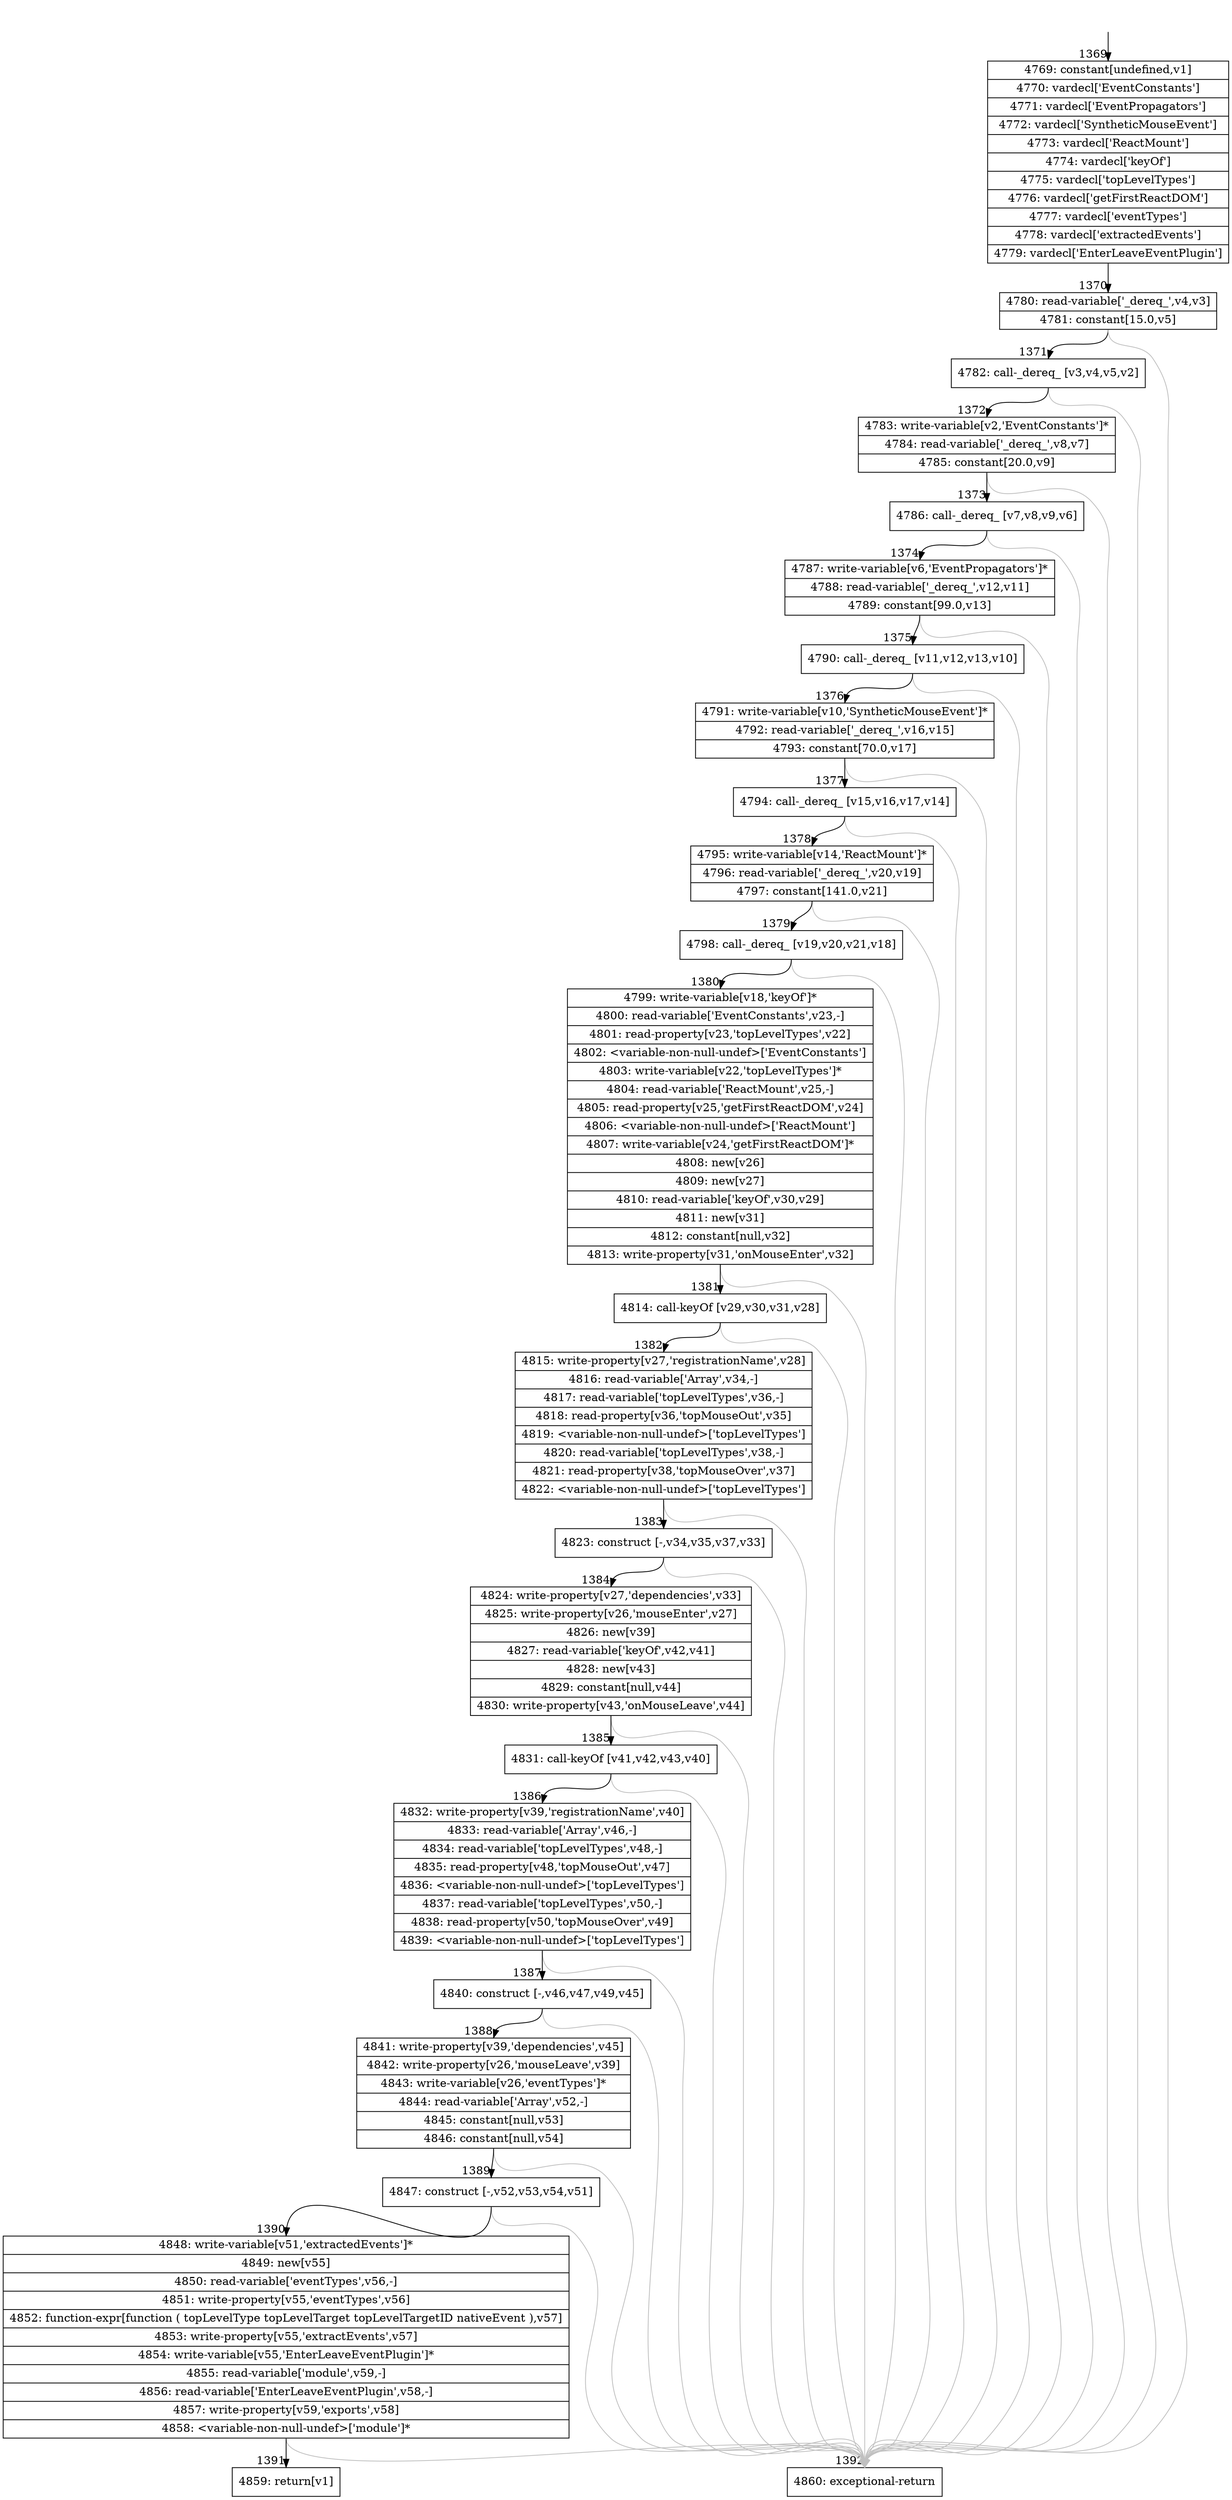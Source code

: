 digraph {
rankdir="TD"
BB_entry82[shape=none,label=""];
BB_entry82 -> BB1369 [tailport=s, headport=n, headlabel="    1369"]
BB1369 [shape=record label="{4769: constant[undefined,v1]|4770: vardecl['EventConstants']|4771: vardecl['EventPropagators']|4772: vardecl['SyntheticMouseEvent']|4773: vardecl['ReactMount']|4774: vardecl['keyOf']|4775: vardecl['topLevelTypes']|4776: vardecl['getFirstReactDOM']|4777: vardecl['eventTypes']|4778: vardecl['extractedEvents']|4779: vardecl['EnterLeaveEventPlugin']}" ] 
BB1369 -> BB1370 [tailport=s, headport=n, headlabel="      1370"]
BB1370 [shape=record label="{4780: read-variable['_dereq_',v4,v3]|4781: constant[15.0,v5]}" ] 
BB1370 -> BB1371 [tailport=s, headport=n, headlabel="      1371"]
BB1370 -> BB1392 [tailport=s, headport=n, color=gray, headlabel="      1392"]
BB1371 [shape=record label="{4782: call-_dereq_ [v3,v4,v5,v2]}" ] 
BB1371 -> BB1372 [tailport=s, headport=n, headlabel="      1372"]
BB1371 -> BB1392 [tailport=s, headport=n, color=gray]
BB1372 [shape=record label="{4783: write-variable[v2,'EventConstants']*|4784: read-variable['_dereq_',v8,v7]|4785: constant[20.0,v9]}" ] 
BB1372 -> BB1373 [tailport=s, headport=n, headlabel="      1373"]
BB1372 -> BB1392 [tailport=s, headport=n, color=gray]
BB1373 [shape=record label="{4786: call-_dereq_ [v7,v8,v9,v6]}" ] 
BB1373 -> BB1374 [tailport=s, headport=n, headlabel="      1374"]
BB1373 -> BB1392 [tailport=s, headport=n, color=gray]
BB1374 [shape=record label="{4787: write-variable[v6,'EventPropagators']*|4788: read-variable['_dereq_',v12,v11]|4789: constant[99.0,v13]}" ] 
BB1374 -> BB1375 [tailport=s, headport=n, headlabel="      1375"]
BB1374 -> BB1392 [tailport=s, headport=n, color=gray]
BB1375 [shape=record label="{4790: call-_dereq_ [v11,v12,v13,v10]}" ] 
BB1375 -> BB1376 [tailport=s, headport=n, headlabel="      1376"]
BB1375 -> BB1392 [tailport=s, headport=n, color=gray]
BB1376 [shape=record label="{4791: write-variable[v10,'SyntheticMouseEvent']*|4792: read-variable['_dereq_',v16,v15]|4793: constant[70.0,v17]}" ] 
BB1376 -> BB1377 [tailport=s, headport=n, headlabel="      1377"]
BB1376 -> BB1392 [tailport=s, headport=n, color=gray]
BB1377 [shape=record label="{4794: call-_dereq_ [v15,v16,v17,v14]}" ] 
BB1377 -> BB1378 [tailport=s, headport=n, headlabel="      1378"]
BB1377 -> BB1392 [tailport=s, headport=n, color=gray]
BB1378 [shape=record label="{4795: write-variable[v14,'ReactMount']*|4796: read-variable['_dereq_',v20,v19]|4797: constant[141.0,v21]}" ] 
BB1378 -> BB1379 [tailport=s, headport=n, headlabel="      1379"]
BB1378 -> BB1392 [tailport=s, headport=n, color=gray]
BB1379 [shape=record label="{4798: call-_dereq_ [v19,v20,v21,v18]}" ] 
BB1379 -> BB1380 [tailport=s, headport=n, headlabel="      1380"]
BB1379 -> BB1392 [tailport=s, headport=n, color=gray]
BB1380 [shape=record label="{4799: write-variable[v18,'keyOf']*|4800: read-variable['EventConstants',v23,-]|4801: read-property[v23,'topLevelTypes',v22]|4802: \<variable-non-null-undef\>['EventConstants']|4803: write-variable[v22,'topLevelTypes']*|4804: read-variable['ReactMount',v25,-]|4805: read-property[v25,'getFirstReactDOM',v24]|4806: \<variable-non-null-undef\>['ReactMount']|4807: write-variable[v24,'getFirstReactDOM']*|4808: new[v26]|4809: new[v27]|4810: read-variable['keyOf',v30,v29]|4811: new[v31]|4812: constant[null,v32]|4813: write-property[v31,'onMouseEnter',v32]}" ] 
BB1380 -> BB1381 [tailport=s, headport=n, headlabel="      1381"]
BB1380 -> BB1392 [tailport=s, headport=n, color=gray]
BB1381 [shape=record label="{4814: call-keyOf [v29,v30,v31,v28]}" ] 
BB1381 -> BB1382 [tailport=s, headport=n, headlabel="      1382"]
BB1381 -> BB1392 [tailport=s, headport=n, color=gray]
BB1382 [shape=record label="{4815: write-property[v27,'registrationName',v28]|4816: read-variable['Array',v34,-]|4817: read-variable['topLevelTypes',v36,-]|4818: read-property[v36,'topMouseOut',v35]|4819: \<variable-non-null-undef\>['topLevelTypes']|4820: read-variable['topLevelTypes',v38,-]|4821: read-property[v38,'topMouseOver',v37]|4822: \<variable-non-null-undef\>['topLevelTypes']}" ] 
BB1382 -> BB1383 [tailport=s, headport=n, headlabel="      1383"]
BB1382 -> BB1392 [tailport=s, headport=n, color=gray]
BB1383 [shape=record label="{4823: construct [-,v34,v35,v37,v33]}" ] 
BB1383 -> BB1384 [tailport=s, headport=n, headlabel="      1384"]
BB1383 -> BB1392 [tailport=s, headport=n, color=gray]
BB1384 [shape=record label="{4824: write-property[v27,'dependencies',v33]|4825: write-property[v26,'mouseEnter',v27]|4826: new[v39]|4827: read-variable['keyOf',v42,v41]|4828: new[v43]|4829: constant[null,v44]|4830: write-property[v43,'onMouseLeave',v44]}" ] 
BB1384 -> BB1385 [tailport=s, headport=n, headlabel="      1385"]
BB1384 -> BB1392 [tailport=s, headport=n, color=gray]
BB1385 [shape=record label="{4831: call-keyOf [v41,v42,v43,v40]}" ] 
BB1385 -> BB1386 [tailport=s, headport=n, headlabel="      1386"]
BB1385 -> BB1392 [tailport=s, headport=n, color=gray]
BB1386 [shape=record label="{4832: write-property[v39,'registrationName',v40]|4833: read-variable['Array',v46,-]|4834: read-variable['topLevelTypes',v48,-]|4835: read-property[v48,'topMouseOut',v47]|4836: \<variable-non-null-undef\>['topLevelTypes']|4837: read-variable['topLevelTypes',v50,-]|4838: read-property[v50,'topMouseOver',v49]|4839: \<variable-non-null-undef\>['topLevelTypes']}" ] 
BB1386 -> BB1387 [tailport=s, headport=n, headlabel="      1387"]
BB1386 -> BB1392 [tailport=s, headport=n, color=gray]
BB1387 [shape=record label="{4840: construct [-,v46,v47,v49,v45]}" ] 
BB1387 -> BB1388 [tailport=s, headport=n, headlabel="      1388"]
BB1387 -> BB1392 [tailport=s, headport=n, color=gray]
BB1388 [shape=record label="{4841: write-property[v39,'dependencies',v45]|4842: write-property[v26,'mouseLeave',v39]|4843: write-variable[v26,'eventTypes']*|4844: read-variable['Array',v52,-]|4845: constant[null,v53]|4846: constant[null,v54]}" ] 
BB1388 -> BB1389 [tailport=s, headport=n, headlabel="      1389"]
BB1388 -> BB1392 [tailport=s, headport=n, color=gray]
BB1389 [shape=record label="{4847: construct [-,v52,v53,v54,v51]}" ] 
BB1389 -> BB1390 [tailport=s, headport=n, headlabel="      1390"]
BB1389 -> BB1392 [tailport=s, headport=n, color=gray]
BB1390 [shape=record label="{4848: write-variable[v51,'extractedEvents']*|4849: new[v55]|4850: read-variable['eventTypes',v56,-]|4851: write-property[v55,'eventTypes',v56]|4852: function-expr[function ( topLevelType topLevelTarget topLevelTargetID nativeEvent ),v57]|4853: write-property[v55,'extractEvents',v57]|4854: write-variable[v55,'EnterLeaveEventPlugin']*|4855: read-variable['module',v59,-]|4856: read-variable['EnterLeaveEventPlugin',v58,-]|4857: write-property[v59,'exports',v58]|4858: \<variable-non-null-undef\>['module']*}" ] 
BB1390 -> BB1391 [tailport=s, headport=n, headlabel="      1391"]
BB1390 -> BB1392 [tailport=s, headport=n, color=gray]
BB1391 [shape=record label="{4859: return[v1]}" ] 
BB1392 [shape=record label="{4860: exceptional-return}" ] 
//#$~ 2471
}
